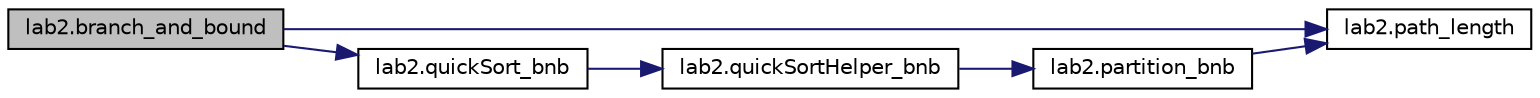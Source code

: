 digraph "lab2.branch_and_bound"
{
  edge [fontname="Helvetica",fontsize="10",labelfontname="Helvetica",labelfontsize="10"];
  node [fontname="Helvetica",fontsize="10",shape=record];
  rankdir="LR";
  Node1 [label="lab2.branch_and_bound",height=0.2,width=0.4,color="black", fillcolor="grey75", style="filled", fontcolor="black"];
  Node1 -> Node2 [color="midnightblue",fontsize="10",style="solid",fontname="Helvetica"];
  Node2 [label="lab2.path_length",height=0.2,width=0.4,color="black", fillcolor="white", style="filled",URL="$namespacelab2.html#a9124033f320681f2240efa74a9961c48",tooltip="Now we&#39;re going to try optimal search. "];
  Node1 -> Node3 [color="midnightblue",fontsize="10",style="solid",fontname="Helvetica"];
  Node3 [label="lab2.quickSort_bnb",height=0.2,width=0.4,color="black", fillcolor="white", style="filled",URL="$namespacelab2.html#ac6d556c4bfdfe4909967b690a3fc6a6b"];
  Node3 -> Node4 [color="midnightblue",fontsize="10",style="solid",fontname="Helvetica"];
  Node4 [label="lab2.quickSortHelper_bnb",height=0.2,width=0.4,color="black", fillcolor="white", style="filled",URL="$namespacelab2.html#af0c98e54367bc2fe44f40db0af6e4b12"];
  Node4 -> Node5 [color="midnightblue",fontsize="10",style="solid",fontname="Helvetica"];
  Node5 [label="lab2.partition_bnb",height=0.2,width=0.4,color="black", fillcolor="white", style="filled",URL="$namespacelab2.html#a5a7d465167cf72bb801f8d2918930b2b"];
  Node5 -> Node2 [color="midnightblue",fontsize="10",style="solid",fontname="Helvetica"];
}
